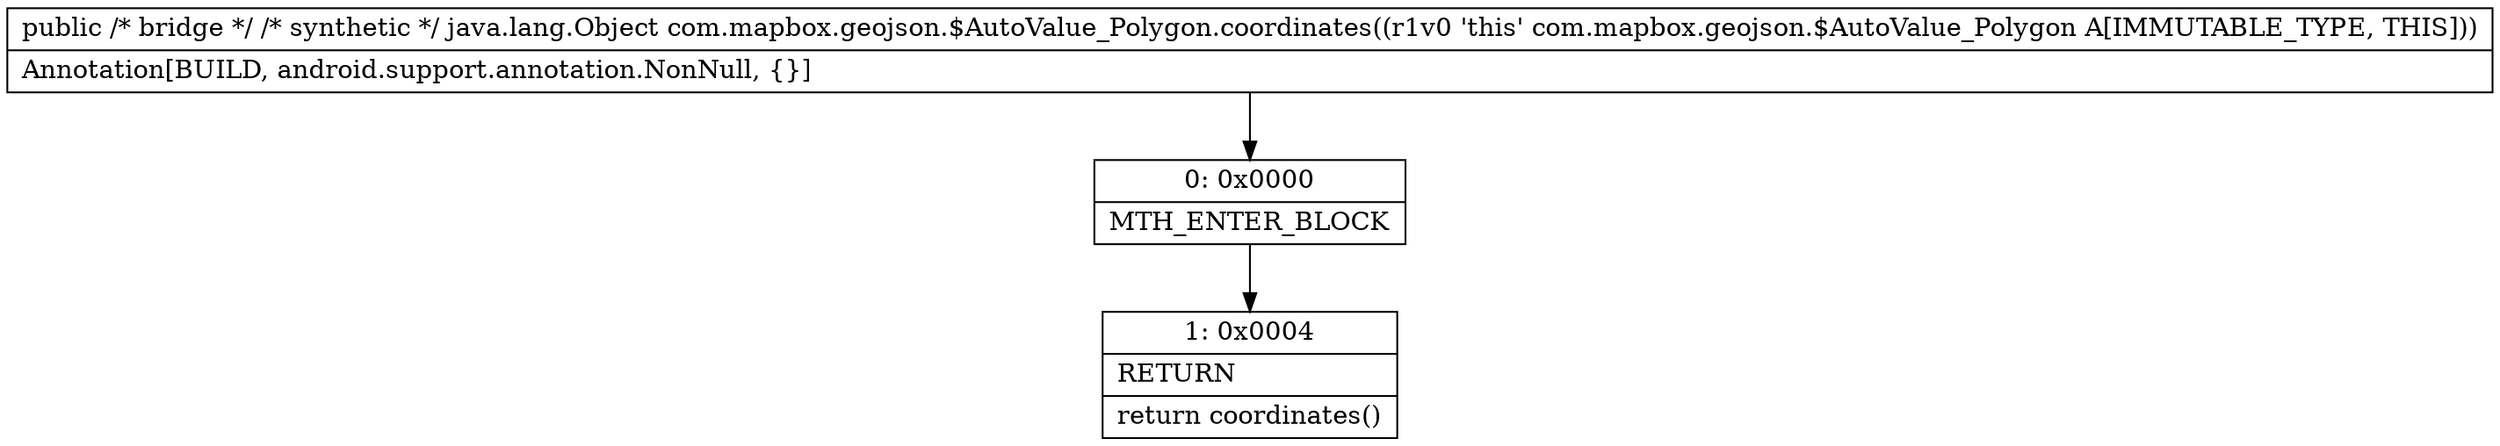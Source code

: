 digraph "CFG forcom.mapbox.geojson.$AutoValue_Polygon.coordinates()Ljava\/lang\/Object;" {
Node_0 [shape=record,label="{0\:\ 0x0000|MTH_ENTER_BLOCK\l}"];
Node_1 [shape=record,label="{1\:\ 0x0004|RETURN\l|return coordinates()\l}"];
MethodNode[shape=record,label="{public \/* bridge *\/ \/* synthetic *\/ java.lang.Object com.mapbox.geojson.$AutoValue_Polygon.coordinates((r1v0 'this' com.mapbox.geojson.$AutoValue_Polygon A[IMMUTABLE_TYPE, THIS]))  | Annotation[BUILD, android.support.annotation.NonNull, \{\}]\l}"];
MethodNode -> Node_0;
Node_0 -> Node_1;
}

